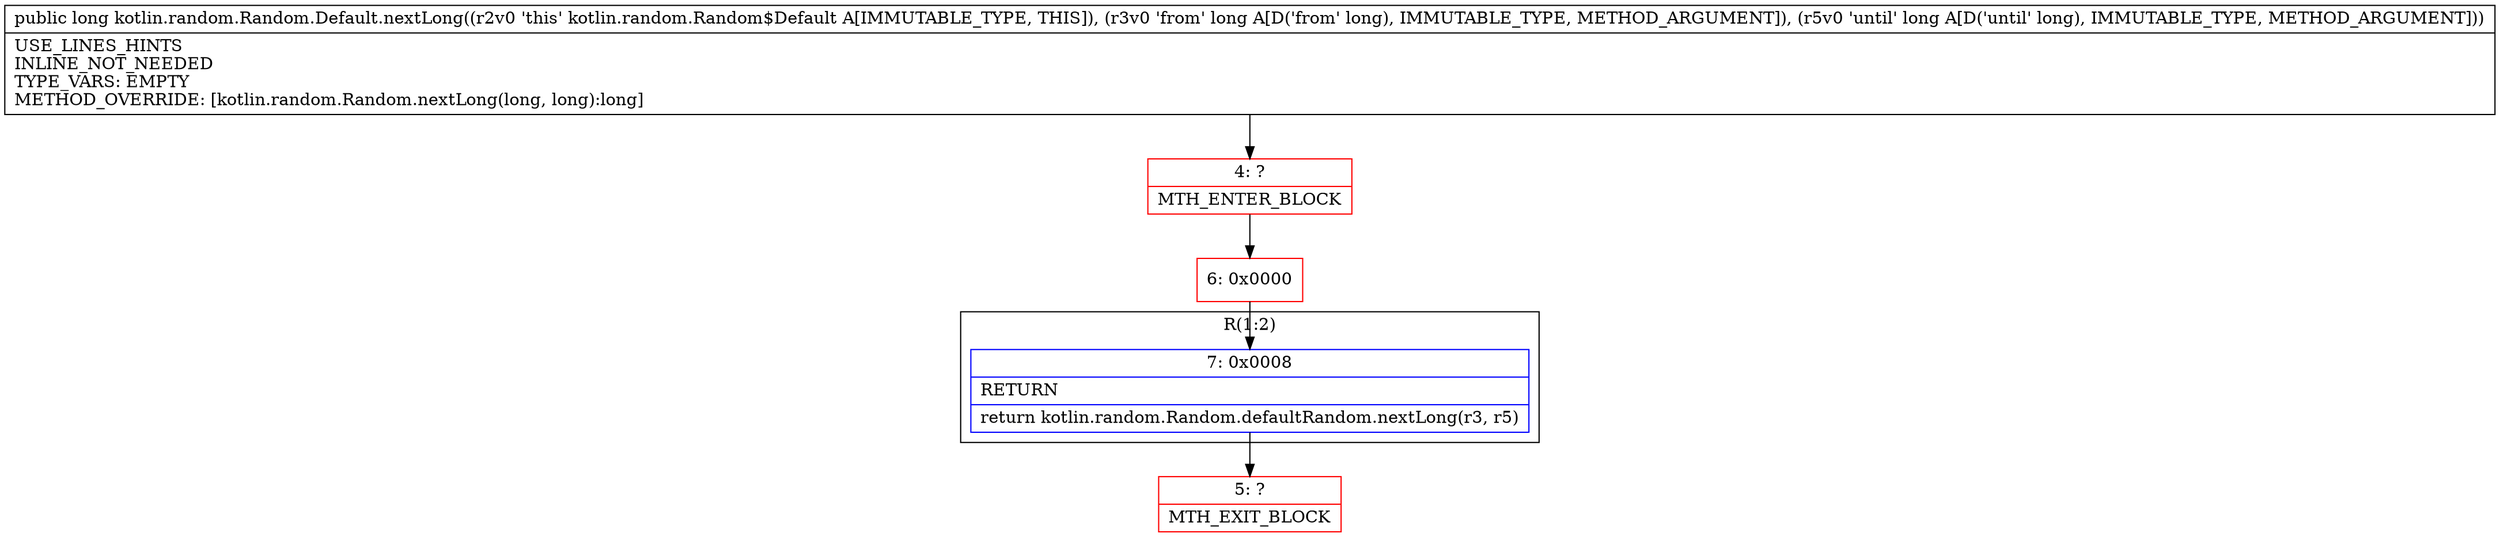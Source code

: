 digraph "CFG forkotlin.random.Random.Default.nextLong(JJ)J" {
subgraph cluster_Region_1907904324 {
label = "R(1:2)";
node [shape=record,color=blue];
Node_7 [shape=record,label="{7\:\ 0x0008|RETURN\l|return kotlin.random.Random.defaultRandom.nextLong(r3, r5)\l}"];
}
Node_4 [shape=record,color=red,label="{4\:\ ?|MTH_ENTER_BLOCK\l}"];
Node_6 [shape=record,color=red,label="{6\:\ 0x0000}"];
Node_5 [shape=record,color=red,label="{5\:\ ?|MTH_EXIT_BLOCK\l}"];
MethodNode[shape=record,label="{public long kotlin.random.Random.Default.nextLong((r2v0 'this' kotlin.random.Random$Default A[IMMUTABLE_TYPE, THIS]), (r3v0 'from' long A[D('from' long), IMMUTABLE_TYPE, METHOD_ARGUMENT]), (r5v0 'until' long A[D('until' long), IMMUTABLE_TYPE, METHOD_ARGUMENT]))  | USE_LINES_HINTS\lINLINE_NOT_NEEDED\lTYPE_VARS: EMPTY\lMETHOD_OVERRIDE: [kotlin.random.Random.nextLong(long, long):long]\l}"];
MethodNode -> Node_4;Node_7 -> Node_5;
Node_4 -> Node_6;
Node_6 -> Node_7;
}

